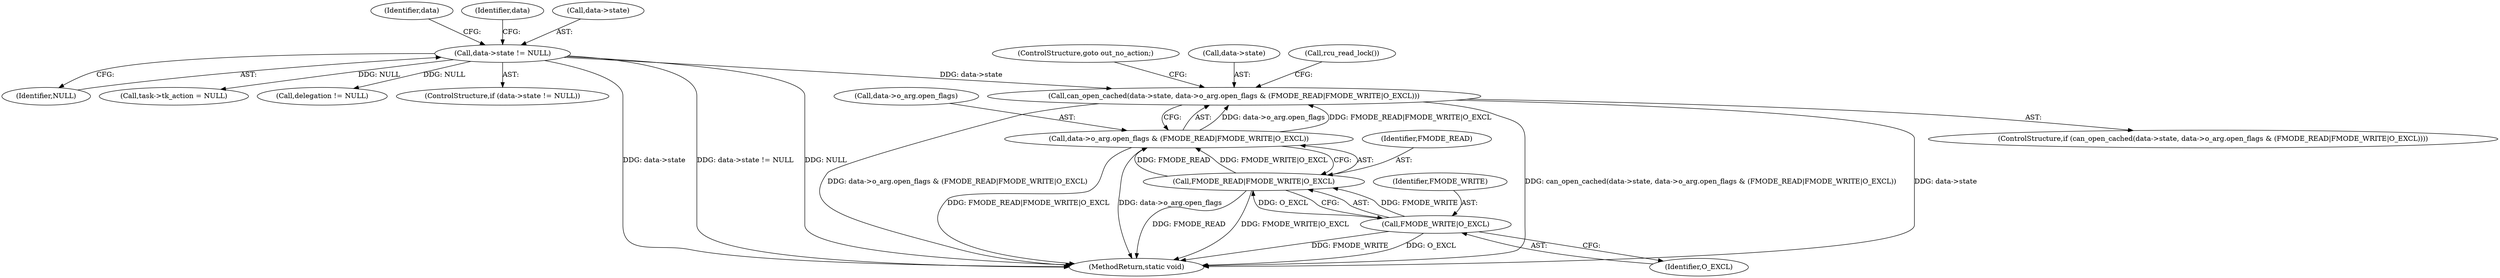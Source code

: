digraph "0_linux_dc0b027dfadfcb8a5504f7d8052754bf8d501ab9_12@pointer" {
"1000136" [label="(Call,can_open_cached(data->state, data->o_arg.open_flags & (FMODE_READ|FMODE_WRITE|O_EXCL)))"];
"1000128" [label="(Call,data->state != NULL)"];
"1000140" [label="(Call,data->o_arg.open_flags & (FMODE_READ|FMODE_WRITE|O_EXCL))"];
"1000146" [label="(Call,FMODE_READ|FMODE_WRITE|O_EXCL)"];
"1000148" [label="(Call,FMODE_WRITE|O_EXCL)"];
"1000184" [label="(Identifier,data)"];
"1000138" [label="(Identifier,data)"];
"1000243" [label="(Call,task->tk_action = NULL)"];
"1000151" [label="(ControlStructure,goto out_no_action;)"];
"1000136" [label="(Call,can_open_cached(data->state, data->o_arg.open_flags & (FMODE_READ|FMODE_WRITE|O_EXCL)))"];
"1000166" [label="(Call,delegation != NULL)"];
"1000127" [label="(ControlStructure,if (data->state != NULL))"];
"1000141" [label="(Call,data->o_arg.open_flags)"];
"1000135" [label="(ControlStructure,if (can_open_cached(data->state, data->o_arg.open_flags & (FMODE_READ|FMODE_WRITE|O_EXCL))))"];
"1000129" [label="(Call,data->state)"];
"1000147" [label="(Identifier,FMODE_READ)"];
"1000137" [label="(Call,data->state)"];
"1000152" [label="(Call,rcu_read_lock())"];
"1000150" [label="(Identifier,O_EXCL)"];
"1000128" [label="(Call,data->state != NULL)"];
"1000149" [label="(Identifier,FMODE_WRITE)"];
"1000148" [label="(Call,FMODE_WRITE|O_EXCL)"];
"1000248" [label="(MethodReturn,static void)"];
"1000146" [label="(Call,FMODE_READ|FMODE_WRITE|O_EXCL)"];
"1000132" [label="(Identifier,NULL)"];
"1000140" [label="(Call,data->o_arg.open_flags & (FMODE_READ|FMODE_WRITE|O_EXCL))"];
"1000136" -> "1000135"  [label="AST: "];
"1000136" -> "1000140"  [label="CFG: "];
"1000137" -> "1000136"  [label="AST: "];
"1000140" -> "1000136"  [label="AST: "];
"1000151" -> "1000136"  [label="CFG: "];
"1000152" -> "1000136"  [label="CFG: "];
"1000136" -> "1000248"  [label="DDG: data->o_arg.open_flags & (FMODE_READ|FMODE_WRITE|O_EXCL)"];
"1000136" -> "1000248"  [label="DDG: can_open_cached(data->state, data->o_arg.open_flags & (FMODE_READ|FMODE_WRITE|O_EXCL))"];
"1000136" -> "1000248"  [label="DDG: data->state"];
"1000128" -> "1000136"  [label="DDG: data->state"];
"1000140" -> "1000136"  [label="DDG: data->o_arg.open_flags"];
"1000140" -> "1000136"  [label="DDG: FMODE_READ|FMODE_WRITE|O_EXCL"];
"1000128" -> "1000127"  [label="AST: "];
"1000128" -> "1000132"  [label="CFG: "];
"1000129" -> "1000128"  [label="AST: "];
"1000132" -> "1000128"  [label="AST: "];
"1000138" -> "1000128"  [label="CFG: "];
"1000184" -> "1000128"  [label="CFG: "];
"1000128" -> "1000248"  [label="DDG: NULL"];
"1000128" -> "1000248"  [label="DDG: data->state"];
"1000128" -> "1000248"  [label="DDG: data->state != NULL"];
"1000128" -> "1000166"  [label="DDG: NULL"];
"1000128" -> "1000243"  [label="DDG: NULL"];
"1000140" -> "1000146"  [label="CFG: "];
"1000141" -> "1000140"  [label="AST: "];
"1000146" -> "1000140"  [label="AST: "];
"1000140" -> "1000248"  [label="DDG: FMODE_READ|FMODE_WRITE|O_EXCL"];
"1000140" -> "1000248"  [label="DDG: data->o_arg.open_flags"];
"1000146" -> "1000140"  [label="DDG: FMODE_READ"];
"1000146" -> "1000140"  [label="DDG: FMODE_WRITE|O_EXCL"];
"1000146" -> "1000148"  [label="CFG: "];
"1000147" -> "1000146"  [label="AST: "];
"1000148" -> "1000146"  [label="AST: "];
"1000146" -> "1000248"  [label="DDG: FMODE_WRITE|O_EXCL"];
"1000146" -> "1000248"  [label="DDG: FMODE_READ"];
"1000148" -> "1000146"  [label="DDG: FMODE_WRITE"];
"1000148" -> "1000146"  [label="DDG: O_EXCL"];
"1000148" -> "1000150"  [label="CFG: "];
"1000149" -> "1000148"  [label="AST: "];
"1000150" -> "1000148"  [label="AST: "];
"1000148" -> "1000248"  [label="DDG: FMODE_WRITE"];
"1000148" -> "1000248"  [label="DDG: O_EXCL"];
}
